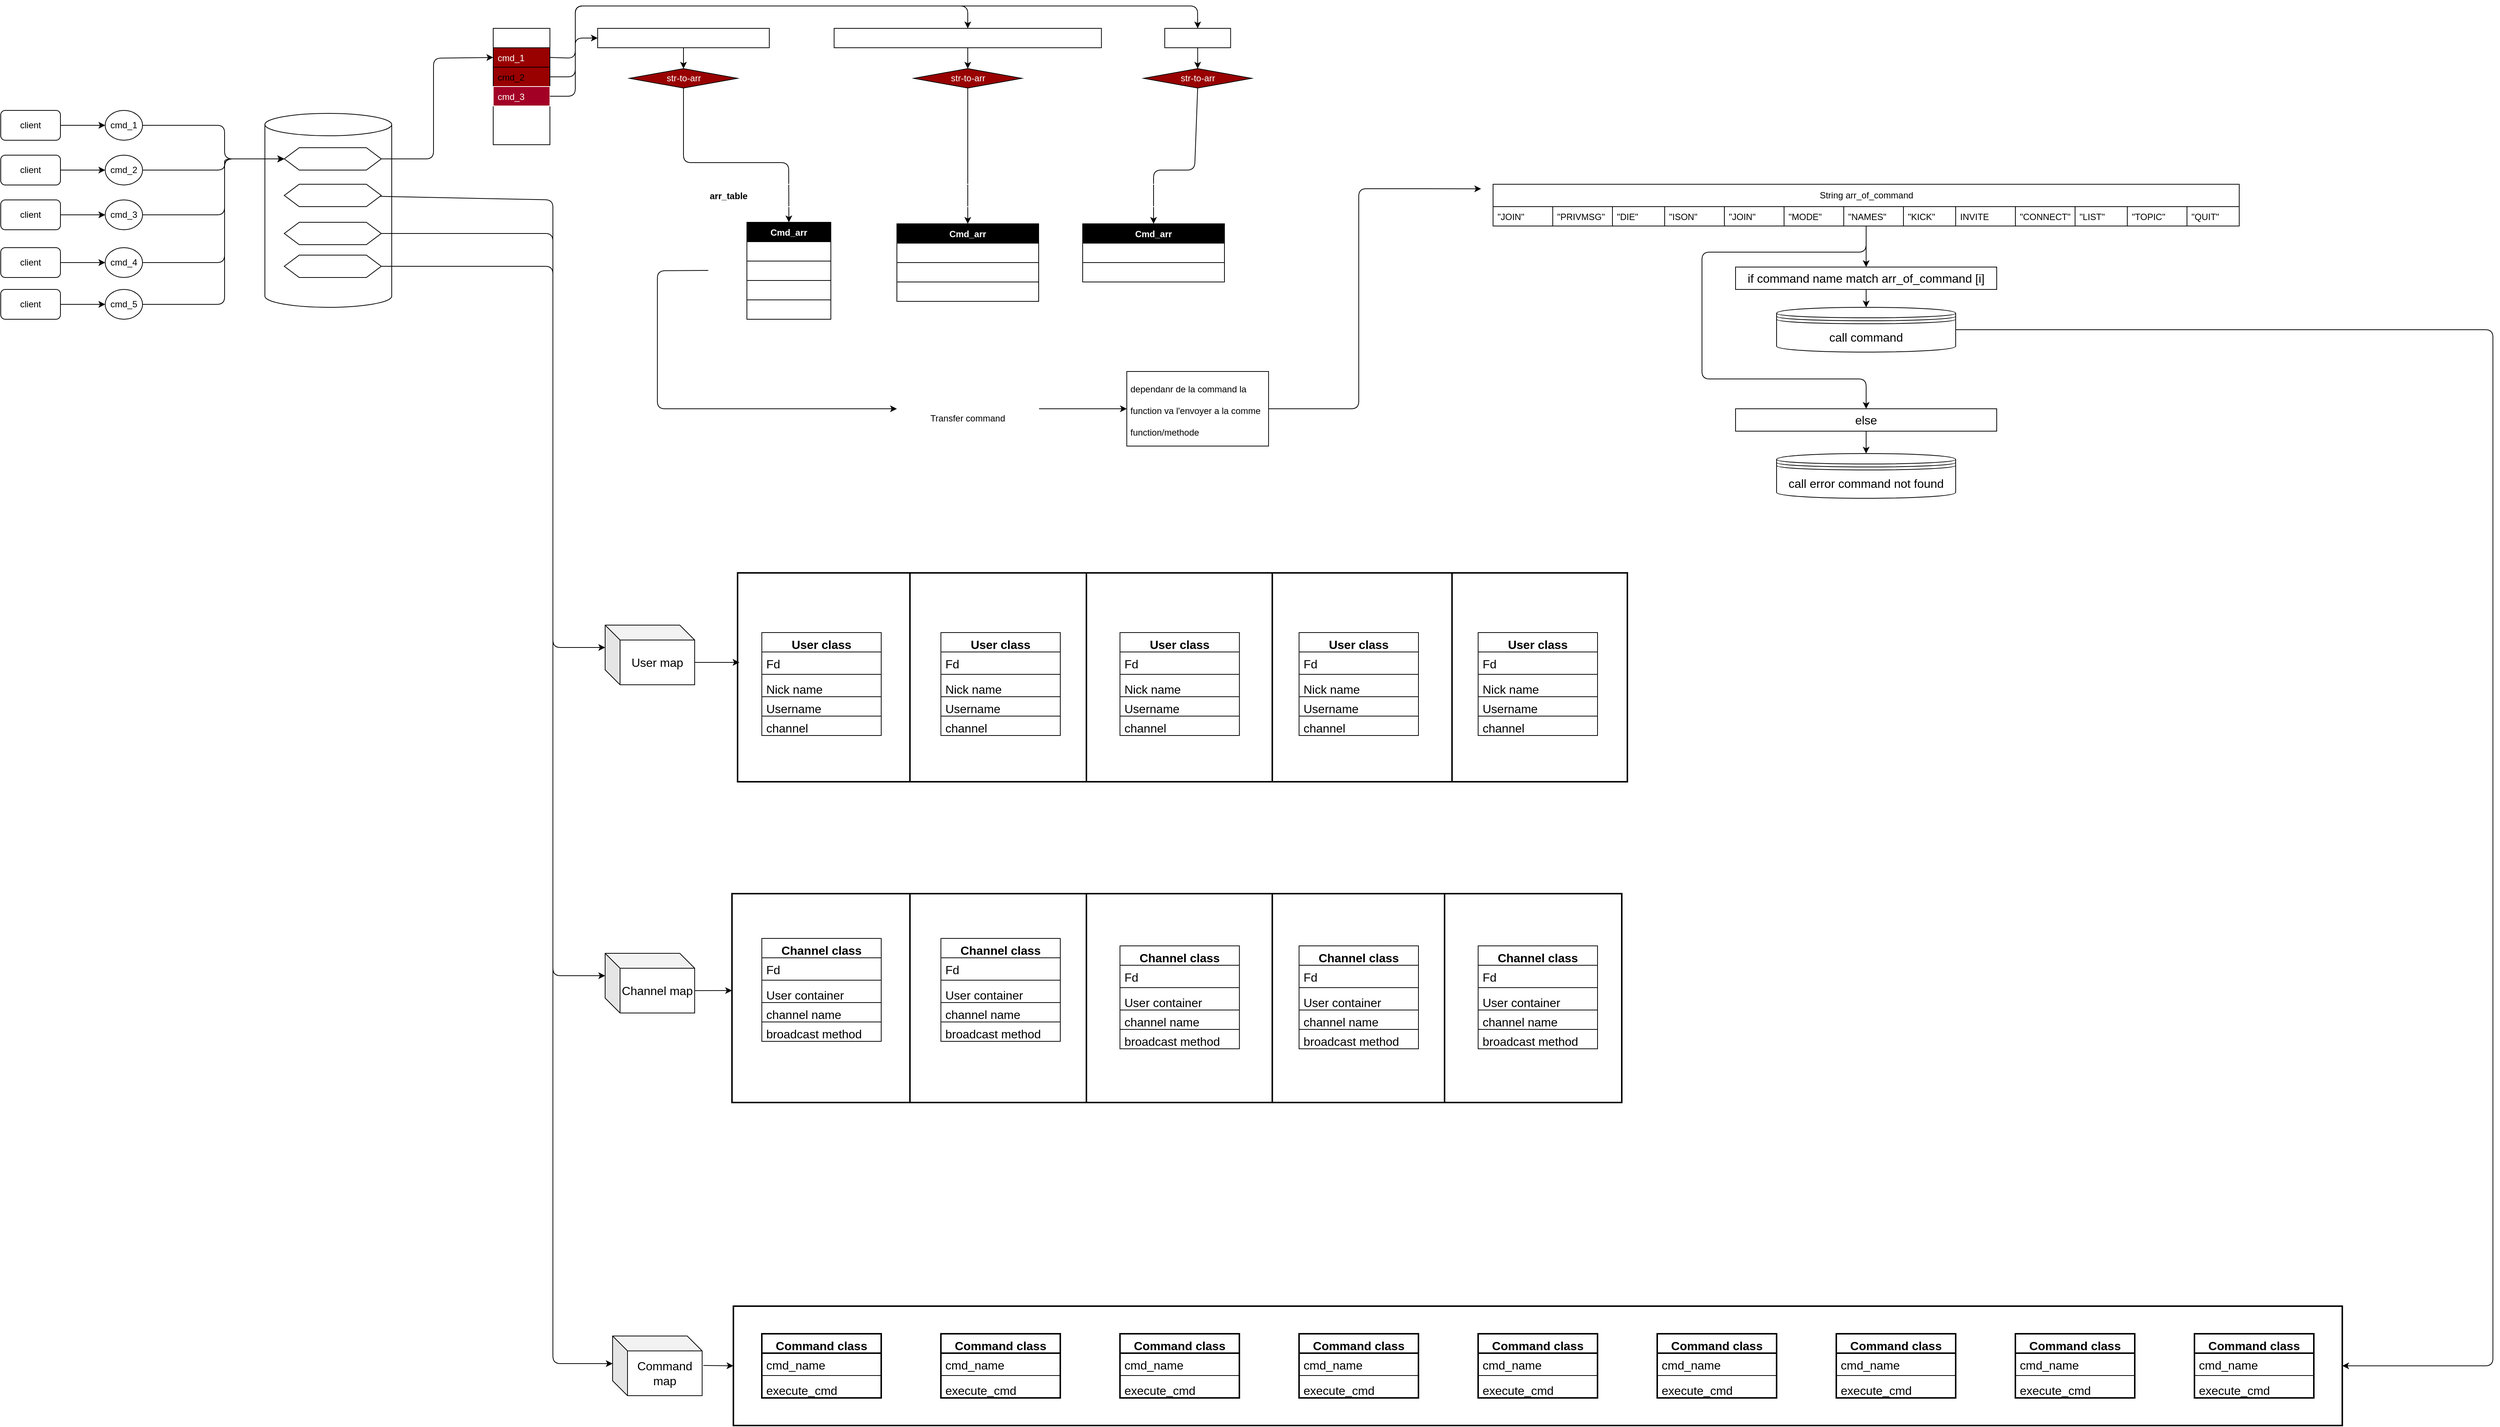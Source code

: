 <mxfile>
    <diagram id="38aptmRS3WO6bUn1OoiQ" name="Page-1">
        <mxGraphModel dx="4628" dy="2220" grid="1" gridSize="10" guides="1" tooltips="1" connect="1" arrows="1" fold="1" page="0" pageScale="1" pageWidth="827" pageHeight="1169" math="0" shadow="0">
            <root>
                <mxCell id="0"/>
                <mxCell id="1" parent="0"/>
                <mxCell id="13" style="edgeStyle=none;html=1;exitX=1;exitY=0.5;exitDx=0;exitDy=0;" parent="1" source="3" target="8" edge="1">
                    <mxGeometry relative="1" as="geometry"/>
                </mxCell>
                <mxCell id="3" value="client" style="rounded=1;whiteSpace=wrap;html=1;align=center;" parent="1" vertex="1">
                    <mxGeometry x="60" y="240" width="80" height="40" as="geometry"/>
                </mxCell>
                <mxCell id="14" style="edgeStyle=none;html=1;exitX=1;exitY=0.5;exitDx=0;exitDy=0;" parent="1" source="4" target="9" edge="1">
                    <mxGeometry relative="1" as="geometry"/>
                </mxCell>
                <mxCell id="4" value="client" style="rounded=1;whiteSpace=wrap;html=1;align=center;" parent="1" vertex="1">
                    <mxGeometry x="60" y="300" width="80" height="40" as="geometry"/>
                </mxCell>
                <mxCell id="15" style="edgeStyle=none;html=1;exitX=1;exitY=0.5;exitDx=0;exitDy=0;" parent="1" source="5" target="10" edge="1">
                    <mxGeometry relative="1" as="geometry"/>
                </mxCell>
                <mxCell id="5" value="client" style="rounded=1;whiteSpace=wrap;html=1;align=center;" parent="1" vertex="1">
                    <mxGeometry x="60" y="360" width="80" height="40" as="geometry"/>
                </mxCell>
                <mxCell id="45" style="edgeStyle=none;html=1;exitX=1;exitY=0.5;exitDx=0;exitDy=0;entryX=0;entryY=0.5;entryDx=0;entryDy=0;fontColor=#FFFFFF;" parent="1" source="8" target="44" edge="1">
                    <mxGeometry relative="1" as="geometry">
                        <Array as="points">
                            <mxPoint x="360" y="260"/>
                            <mxPoint x="360" y="305"/>
                        </Array>
                    </mxGeometry>
                </mxCell>
                <mxCell id="8" value="cmd_1" style="ellipse;whiteSpace=wrap;html=1;" parent="1" vertex="1">
                    <mxGeometry x="200" y="240" width="50" height="40" as="geometry"/>
                </mxCell>
                <mxCell id="46" style="edgeStyle=none;html=1;exitX=1;exitY=0.5;exitDx=0;exitDy=0;fontColor=#FFFFFF;entryX=0;entryY=0.5;entryDx=0;entryDy=0;" parent="1" source="9" target="44" edge="1">
                    <mxGeometry relative="1" as="geometry">
                        <mxPoint x="370" y="320" as="targetPoint"/>
                        <Array as="points">
                            <mxPoint x="360" y="320"/>
                            <mxPoint x="360" y="305"/>
                        </Array>
                    </mxGeometry>
                </mxCell>
                <mxCell id="9" value="cmd_2" style="ellipse;whiteSpace=wrap;html=1;" parent="1" vertex="1">
                    <mxGeometry x="200" y="300" width="50" height="40" as="geometry"/>
                </mxCell>
                <mxCell id="47" style="edgeStyle=none;html=1;exitX=1;exitY=0.5;exitDx=0;exitDy=0;entryX=0;entryY=0.5;entryDx=0;entryDy=0;fontColor=#FFFFFF;" parent="1" source="10" target="44" edge="1">
                    <mxGeometry relative="1" as="geometry">
                        <Array as="points">
                            <mxPoint x="360" y="380"/>
                            <mxPoint x="360" y="305"/>
                        </Array>
                    </mxGeometry>
                </mxCell>
                <mxCell id="10" value="cmd_3" style="ellipse;whiteSpace=wrap;html=1;" parent="1" vertex="1">
                    <mxGeometry x="200" y="360" width="50" height="40" as="geometry"/>
                </mxCell>
                <mxCell id="18" value="" style="shape=cylinder3;whiteSpace=wrap;html=1;boundedLbl=1;backgroundOutline=1;size=15;align=center;fillColor=none;" parent="1" vertex="1">
                    <mxGeometry x="414" y="244" width="170" height="260" as="geometry"/>
                </mxCell>
                <mxCell id="24" value="&lt;font color=&quot;#ffffff&quot;&gt;server&lt;/font&gt;" style="text;html=1;strokeColor=none;fillColor=none;align=center;verticalAlign=middle;whiteSpace=wrap;rounded=0;fontColor=none;" parent="1" vertex="1">
                    <mxGeometry x="469" y="200" width="60" height="30" as="geometry"/>
                </mxCell>
                <mxCell id="25" value="queue" style="swimlane;fontStyle=0;childLayout=stackLayout;horizontal=1;startSize=26;fillColor=none;horizontalStack=0;resizeParent=1;resizeParentMax=0;resizeLast=0;collapsible=1;marginBottom=0;html=1;fontColor=#FFFFFF;" parent="1" vertex="1">
                    <mxGeometry x="720" y="130" width="76" height="156" as="geometry"/>
                </mxCell>
                <mxCell id="26" value="cmd_1" style="text;strokeColor=default;fillColor=#990000;align=left;verticalAlign=top;spacingLeft=4;spacingRight=4;overflow=hidden;rotatable=0;points=[[0,0.5],[1,0.5]];portConstraint=eastwest;whiteSpace=wrap;html=1;fontColor=#FFFFFF;" parent="25" vertex="1">
                    <mxGeometry y="26" width="76" height="26" as="geometry"/>
                </mxCell>
                <mxCell id="27" value="cmd_2" style="text;align=left;verticalAlign=top;spacingLeft=4;spacingRight=4;overflow=hidden;rotatable=0;points=[[0,0.5],[1,0.5]];portConstraint=eastwest;whiteSpace=wrap;html=1;fillColor=#990000;strokeColor=default;" parent="25" vertex="1">
                    <mxGeometry y="52" width="76" height="26" as="geometry"/>
                </mxCell>
                <mxCell id="35" value="cmd_3" style="text;strokeColor=#FFFFFF;fillColor=#a20025;align=left;verticalAlign=top;spacingLeft=4;spacingRight=4;overflow=hidden;rotatable=0;points=[[0,0.5],[1,0.5]];portConstraint=eastwest;whiteSpace=wrap;html=1;fontColor=#ffffff;" parent="25" vertex="1">
                    <mxGeometry y="78" width="76" height="26" as="geometry"/>
                </mxCell>
                <mxCell id="34" value="cmd_4" style="text;strokeColor=none;fillColor=none;align=left;verticalAlign=top;spacingLeft=4;spacingRight=4;overflow=hidden;rotatable=0;points=[[0,0.5],[1,0.5]];portConstraint=eastwest;whiteSpace=wrap;html=1;fontColor=#FFFFFF;" parent="25" vertex="1">
                    <mxGeometry y="104" width="76" height="26" as="geometry"/>
                </mxCell>
                <mxCell id="28" value="cmd_5" style="text;strokeColor=none;fillColor=none;align=left;verticalAlign=top;spacingLeft=4;spacingRight=4;overflow=hidden;rotatable=0;points=[[0,0.5],[1,0.5]];portConstraint=eastwest;whiteSpace=wrap;html=1;fontColor=#FFFFFF;" parent="25" vertex="1">
                    <mxGeometry y="130" width="76" height="26" as="geometry"/>
                </mxCell>
                <mxCell id="36" style="edgeStyle=none;html=1;exitX=1;exitY=0.5;exitDx=0;exitDy=0;" parent="1" source="37" target="38" edge="1">
                    <mxGeometry relative="1" as="geometry"/>
                </mxCell>
                <mxCell id="37" value="client" style="rounded=1;whiteSpace=wrap;html=1;align=center;" parent="1" vertex="1">
                    <mxGeometry x="60" y="424" width="80" height="40" as="geometry"/>
                </mxCell>
                <mxCell id="48" style="edgeStyle=none;html=1;exitX=1;exitY=0.5;exitDx=0;exitDy=0;fontColor=#FFFFFF;entryX=0;entryY=0.5;entryDx=0;entryDy=0;" parent="1" source="38" target="44" edge="1">
                    <mxGeometry relative="1" as="geometry">
                        <mxPoint x="370" y="380" as="targetPoint"/>
                        <Array as="points">
                            <mxPoint x="360" y="444"/>
                            <mxPoint x="360" y="305"/>
                        </Array>
                    </mxGeometry>
                </mxCell>
                <mxCell id="38" value="cmd_4" style="ellipse;whiteSpace=wrap;html=1;" parent="1" vertex="1">
                    <mxGeometry x="200" y="424" width="50" height="40" as="geometry"/>
                </mxCell>
                <mxCell id="40" style="edgeStyle=none;html=1;exitX=1;exitY=0.5;exitDx=0;exitDy=0;" parent="1" source="41" target="42" edge="1">
                    <mxGeometry relative="1" as="geometry"/>
                </mxCell>
                <mxCell id="41" value="client" style="rounded=1;whiteSpace=wrap;html=1;align=center;" parent="1" vertex="1">
                    <mxGeometry x="60" y="480" width="80" height="40" as="geometry"/>
                </mxCell>
                <mxCell id="49" style="edgeStyle=none;html=1;exitX=1;exitY=0.5;exitDx=0;exitDy=0;entryX=0;entryY=0.5;entryDx=0;entryDy=0;fontColor=#FFFFFF;" parent="1" source="42" target="44" edge="1">
                    <mxGeometry relative="1" as="geometry">
                        <Array as="points">
                            <mxPoint x="360" y="500"/>
                            <mxPoint x="360" y="305"/>
                        </Array>
                    </mxGeometry>
                </mxCell>
                <mxCell id="42" value="cmd_5" style="ellipse;whiteSpace=wrap;html=1;" parent="1" vertex="1">
                    <mxGeometry x="200" y="480" width="50" height="40" as="geometry"/>
                </mxCell>
                <mxCell id="57" style="edgeStyle=none;html=1;exitX=1;exitY=0.5;exitDx=0;exitDy=0;entryX=0;entryY=0.5;entryDx=0;entryDy=0;fontColor=#FFFFFF;" parent="1" source="44" target="26" edge="1">
                    <mxGeometry relative="1" as="geometry">
                        <Array as="points">
                            <mxPoint x="640" y="305"/>
                            <mxPoint x="640" y="170"/>
                        </Array>
                    </mxGeometry>
                </mxCell>
                <mxCell id="44" value="Client request queue" style="shape=hexagon;perimeter=hexagonPerimeter2;whiteSpace=wrap;html=1;fixedSize=1;fontColor=#FFFFFF;fillColor=none;" parent="1" vertex="1">
                    <mxGeometry x="440" y="290" width="130" height="30" as="geometry"/>
                </mxCell>
                <mxCell id="58" style="edgeStyle=none;html=1;exitX=0.5;exitY=1;exitDx=0;exitDy=0;fontColor=#FFFFFF;entryX=0.5;entryY=0;entryDx=0;entryDy=0;" parent="1" source="52" target="59" edge="1">
                    <mxGeometry relative="1" as="geometry">
                        <mxPoint x="975" y="180" as="targetPoint"/>
                    </mxGeometry>
                </mxCell>
                <mxCell id="52" value="PRIVMSG #cmsc23300 :Hello everybody" style="rounded=0;whiteSpace=wrap;html=1;fontColor=#FFFFFF;fillColor=none;" parent="1" vertex="1">
                    <mxGeometry x="860" y="130" width="230" height="26" as="geometry"/>
                </mxCell>
                <mxCell id="68" style="edgeStyle=none;html=1;exitX=0.5;exitY=1;exitDx=0;exitDy=0;entryX=0.5;entryY=0;entryDx=0;entryDy=0;fontColor=#FFFFFF;" parent="1" source="59" target="61" edge="1">
                    <mxGeometry relative="1" as="geometry">
                        <Array as="points">
                            <mxPoint x="975" y="310"/>
                            <mxPoint x="1116" y="310"/>
                        </Array>
                    </mxGeometry>
                </mxCell>
                <mxCell id="59" value="str-to-arr" style="rhombus;whiteSpace=wrap;html=1;fontColor=#FFFFFF;fillColor=#990000;" parent="1" vertex="1">
                    <mxGeometry x="902.5" y="184" width="145" height="26" as="geometry"/>
                </mxCell>
                <mxCell id="61" value="Cmd_arr" style="swimlane;fontStyle=1;align=center;verticalAlign=top;childLayout=stackLayout;horizontal=1;startSize=26;horizontalStack=0;resizeParent=1;resizeParentMax=0;resizeLast=0;collapsible=1;marginBottom=0;fontColor=#FFFFFF;fillColor=#000000;" parent="1" vertex="1">
                    <mxGeometry x="1060" y="390" width="112.5" height="130" as="geometry"/>
                </mxCell>
                <mxCell id="65" value="PRIVMSG" style="text;strokeColor=default;fillColor=none;align=left;verticalAlign=top;spacingLeft=4;spacingRight=4;overflow=hidden;rotatable=0;points=[[0,0.5],[1,0.5]];portConstraint=eastwest;fontColor=#FFFFFF;" parent="61" vertex="1">
                    <mxGeometry y="26" width="112.5" height="26" as="geometry"/>
                </mxCell>
                <mxCell id="64" value="#cmsc23300" style="text;strokeColor=default;fillColor=none;align=left;verticalAlign=top;spacingLeft=4;spacingRight=4;overflow=hidden;rotatable=0;points=[[0,0.5],[1,0.5]];portConstraint=eastwest;fontColor=#FFFFFF;" parent="61" vertex="1">
                    <mxGeometry y="52" width="112.5" height="26" as="geometry"/>
                </mxCell>
                <mxCell id="66" value=":Hello" style="text;strokeColor=default;fillColor=none;align=left;verticalAlign=top;spacingLeft=4;spacingRight=4;overflow=hidden;rotatable=0;points=[[0,0.5],[1,0.5]];portConstraint=eastwest;fontColor=#FFFFFF;" parent="61" vertex="1">
                    <mxGeometry y="78" width="112.5" height="26" as="geometry"/>
                </mxCell>
                <mxCell id="67" value="everybody" style="text;strokeColor=none;fillColor=none;align=left;verticalAlign=top;spacingLeft=4;spacingRight=4;overflow=hidden;rotatable=0;points=[[0,0.5],[1,0.5]];portConstraint=eastwest;fontColor=#FFFFFF;" parent="61" vertex="1">
                    <mxGeometry y="104" width="112.5" height="26" as="geometry"/>
                </mxCell>
                <mxCell id="69" style="edgeStyle=none;html=1;exitX=1;exitY=0.5;exitDx=0;exitDy=0;entryX=0;entryY=0.5;entryDx=0;entryDy=0;fontColor=#FFFFFF;" parent="1" source="26" target="52" edge="1">
                    <mxGeometry relative="1" as="geometry">
                        <Array as="points">
                            <mxPoint x="830" y="170"/>
                            <mxPoint x="830" y="143"/>
                        </Array>
                    </mxGeometry>
                </mxCell>
                <mxCell id="70" style="edgeStyle=none;html=1;exitX=1;exitY=0.5;exitDx=0;exitDy=0;fontColor=#FFFFFF;entryX=0.5;entryY=0;entryDx=0;entryDy=0;" parent="1" source="27" target="72" edge="1">
                    <mxGeometry relative="1" as="geometry">
                        <mxPoint x="1390" y="100" as="targetPoint"/>
                        <Array as="points">
                            <mxPoint x="830" y="195"/>
                            <mxPoint x="830" y="100"/>
                            <mxPoint x="1356" y="100"/>
                        </Array>
                    </mxGeometry>
                </mxCell>
                <mxCell id="74" style="edgeStyle=none;html=1;exitX=0.5;exitY=1;exitDx=0;exitDy=0;entryX=0.5;entryY=0;entryDx=0;entryDy=0;fontColor=#FFFFFF;" parent="1" source="72" target="73" edge="1">
                    <mxGeometry relative="1" as="geometry"/>
                </mxCell>
                <mxCell id="72" value=":doctor!doctor@baz.example.org QUIT :Done for the day, leaving" style="rounded=0;whiteSpace=wrap;html=1;fontColor=#FFFFFF;fillColor=none;" parent="1" vertex="1">
                    <mxGeometry x="1176.88" y="130" width="358.25" height="26" as="geometry"/>
                </mxCell>
                <mxCell id="80" style="edgeStyle=none;html=1;exitX=0.5;exitY=1;exitDx=0;exitDy=0;entryX=0.5;entryY=0;entryDx=0;entryDy=0;fontColor=#FFFFFF;" parent="1" source="73" target="75" edge="1">
                    <mxGeometry relative="1" as="geometry"/>
                </mxCell>
                <mxCell id="73" value="str-to-arr" style="rhombus;whiteSpace=wrap;html=1;fontColor=#FFFFFF;fillColor=#990000;" parent="1" vertex="1">
                    <mxGeometry x="1283.5" y="184" width="145" height="26" as="geometry"/>
                </mxCell>
                <mxCell id="75" value="Cmd_arr" style="swimlane;fontStyle=1;align=center;verticalAlign=top;childLayout=stackLayout;horizontal=1;startSize=26;horizontalStack=0;resizeParent=1;resizeParentMax=0;resizeLast=0;collapsible=1;marginBottom=0;fontColor=#FFFFFF;fillColor=#000000;" parent="1" vertex="1">
                    <mxGeometry x="1261.01" y="392" width="190" height="104" as="geometry"/>
                </mxCell>
                <mxCell id="76" value=":doctor!doctor@baz.example.org" style="text;strokeColor=default;fillColor=none;align=left;verticalAlign=top;spacingLeft=4;spacingRight=4;overflow=hidden;rotatable=0;points=[[0,0.5],[1,0.5]];portConstraint=eastwest;fontColor=#FFFFFF;" parent="75" vertex="1">
                    <mxGeometry y="26" width="190" height="26" as="geometry"/>
                </mxCell>
                <mxCell id="77" value="QUIT" style="text;strokeColor=default;fillColor=none;align=left;verticalAlign=top;spacingLeft=4;spacingRight=4;overflow=hidden;rotatable=0;points=[[0,0.5],[1,0.5]];portConstraint=eastwest;fontColor=#FFFFFF;" parent="75" vertex="1">
                    <mxGeometry y="52" width="190" height="26" as="geometry"/>
                </mxCell>
                <mxCell id="78" value=":Done for the day, leaving" style="text;strokeColor=default;fillColor=none;align=left;verticalAlign=top;spacingLeft=4;spacingRight=4;overflow=hidden;rotatable=0;points=[[0,0.5],[1,0.5]];portConstraint=eastwest;fontColor=#FFFFFF;" parent="75" vertex="1">
                    <mxGeometry y="78" width="190" height="26" as="geometry"/>
                </mxCell>
                <mxCell id="100" style="edgeStyle=none;html=1;exitX=0.5;exitY=1;exitDx=0;exitDy=0;entryX=0.5;entryY=0;entryDx=0;entryDy=0;fontColor=none;" parent="1" source="98" target="99" edge="1">
                    <mxGeometry relative="1" as="geometry"/>
                </mxCell>
                <mxCell id="98" value="JOIN #tardis" style="rounded=0;whiteSpace=wrap;html=1;fontColor=#FFFFFF;fillColor=none;" parent="1" vertex="1">
                    <mxGeometry x="1620" y="130" width="88.25" height="26" as="geometry"/>
                </mxCell>
                <mxCell id="106" style="edgeStyle=none;html=1;exitX=0.5;exitY=1;exitDx=0;exitDy=0;fontColor=none;" parent="1" source="99" target="102" edge="1">
                    <mxGeometry relative="1" as="geometry">
                        <Array as="points">
                            <mxPoint x="1660" y="320"/>
                            <mxPoint x="1605" y="320"/>
                        </Array>
                    </mxGeometry>
                </mxCell>
                <mxCell id="99" value="str-to-arr" style="rhombus;whiteSpace=wrap;html=1;fontColor=#FFFFFF;fillColor=#990000;" parent="1" vertex="1">
                    <mxGeometry x="1591.62" y="184" width="145" height="26" as="geometry"/>
                </mxCell>
                <mxCell id="101" style="edgeStyle=none;html=1;exitX=1;exitY=0.5;exitDx=0;exitDy=0;entryX=0.5;entryY=0;entryDx=0;entryDy=0;fontColor=none;" parent="1" source="35" target="98" edge="1">
                    <mxGeometry relative="1" as="geometry">
                        <Array as="points">
                            <mxPoint x="830" y="221"/>
                            <mxPoint x="830" y="100"/>
                            <mxPoint x="1664" y="100"/>
                        </Array>
                    </mxGeometry>
                </mxCell>
                <mxCell id="102" value="Cmd_arr" style="swimlane;fontStyle=1;align=center;verticalAlign=top;childLayout=stackLayout;horizontal=1;startSize=26;horizontalStack=0;resizeParent=1;resizeParentMax=0;resizeLast=0;collapsible=1;marginBottom=0;fontColor=#FFFFFF;fillColor=#000000;" parent="1" vertex="1">
                    <mxGeometry x="1510.0" y="392" width="190" height="78" as="geometry"/>
                </mxCell>
                <mxCell id="103" value="JOIN" style="text;strokeColor=default;fillColor=none;align=left;verticalAlign=top;spacingLeft=4;spacingRight=4;overflow=hidden;rotatable=0;points=[[0,0.5],[1,0.5]];portConstraint=eastwest;fontColor=#FFFFFF;" parent="102" vertex="1">
                    <mxGeometry y="26" width="190" height="26" as="geometry"/>
                </mxCell>
                <mxCell id="104" value="#tardis" style="text;strokeColor=default;fillColor=none;align=left;verticalAlign=top;spacingLeft=4;spacingRight=4;overflow=hidden;rotatable=0;points=[[0,0.5],[1,0.5]];portConstraint=eastwest;fontColor=#FFFFFF;" parent="102" vertex="1">
                    <mxGeometry y="52" width="190" height="26" as="geometry"/>
                </mxCell>
                <mxCell id="108" value="arr_table" style="shape=table;startSize=30;container=1;collapsible=0;childLayout=tableLayout;fontStyle=1;align=left;labelBackgroundColor=none;strokeColor=#FFFFFF;fontColor=default;fillColor=none;" parent="1" vertex="1">
                    <mxGeometry x="1008.25" y="339" width="721.75" height="201" as="geometry"/>
                </mxCell>
                <mxCell id="109" value="" style="shape=tableRow;horizontal=0;startSize=0;swimlaneHead=0;swimlaneBody=0;top=0;left=0;bottom=0;right=0;collapsible=0;dropTarget=0;fillColor=none;points=[[0,0.5],[1,0.5]];portConstraint=eastwest;labelBackgroundColor=#18141D;strokeColor=#FFFFFF;fontColor=none;" parent="108" vertex="1">
                    <mxGeometry y="30" width="721.75" height="171" as="geometry"/>
                </mxCell>
                <mxCell id="110" value="" style="shape=partialRectangle;html=1;whiteSpace=wrap;connectable=0;fillColor=none;top=0;left=0;bottom=0;right=0;overflow=hidden;labelBackgroundColor=#18141D;strokeColor=#FFFFFF;fontColor=none;" parent="109" vertex="1">
                    <mxGeometry width="242" height="171" as="geometry">
                        <mxRectangle width="242" height="171" as="alternateBounds"/>
                    </mxGeometry>
                </mxCell>
                <mxCell id="111" value="" style="shape=partialRectangle;html=1;whiteSpace=wrap;connectable=0;fillColor=none;top=0;left=0;bottom=0;right=0;overflow=hidden;labelBackgroundColor=#18141D;strokeColor=#FFFFFF;fontColor=none;" parent="109" vertex="1">
                    <mxGeometry x="242" width="238" height="171" as="geometry">
                        <mxRectangle width="238" height="171" as="alternateBounds"/>
                    </mxGeometry>
                </mxCell>
                <mxCell id="112" value="" style="shape=partialRectangle;html=1;whiteSpace=wrap;connectable=0;fillColor=none;top=0;left=0;bottom=0;right=0;overflow=hidden;labelBackgroundColor=#18141D;strokeColor=#FFFFFF;fontColor=none;" parent="109" vertex="1">
                    <mxGeometry x="480" width="242" height="171" as="geometry">
                        <mxRectangle width="242" height="171" as="alternateBounds"/>
                    </mxGeometry>
                </mxCell>
                <mxCell id="123" style="edgeStyle=none;html=1;exitX=1;exitY=0.5;exitDx=0;exitDy=0;fontColor=default;entryX=0;entryY=0.5;entryDx=0;entryDy=0;" parent="1" source="121" target="124" edge="1">
                    <mxGeometry relative="1" as="geometry">
                        <mxPoint x="1550" y="640" as="targetPoint"/>
                    </mxGeometry>
                </mxCell>
                <mxCell id="121" value="Transfer command" style="shape=datastore;whiteSpace=wrap;html=1;labelBackgroundColor=none;strokeColor=#FFFFFF;fontColor=default;fillColor=none;" parent="1" vertex="1">
                    <mxGeometry x="1261.01" y="600" width="190" height="80" as="geometry"/>
                </mxCell>
                <mxCell id="122" style="edgeStyle=none;html=1;exitX=0;exitY=0.5;exitDx=0;exitDy=0;entryX=0;entryY=0.5;entryDx=0;entryDy=0;fontColor=default;" parent="1" source="109" target="121" edge="1">
                    <mxGeometry relative="1" as="geometry">
                        <Array as="points">
                            <mxPoint x="940" y="455"/>
                            <mxPoint x="940" y="640"/>
                        </Array>
                    </mxGeometry>
                </mxCell>
                <mxCell id="219" style="edgeStyle=none;html=1;exitX=1;exitY=0.5;exitDx=0;exitDy=0;entryX=-0.016;entryY=0.109;entryDx=0;entryDy=0;fontColor=default;entryPerimeter=0;" parent="1" source="124" target="202" edge="1">
                    <mxGeometry relative="1" as="geometry">
                        <Array as="points">
                            <mxPoint x="1880" y="640"/>
                            <mxPoint x="1880" y="345"/>
                        </Array>
                    </mxGeometry>
                </mxCell>
                <mxCell id="124" value="&lt;h1&gt;&lt;span style=&quot;font-size: 12px; font-weight: 400;&quot;&gt;dependanr de la command la function va l'envoyer a la comme function/methode&lt;/span&gt;&lt;/h1&gt;" style="text;html=1;strokeColor=default;fillColor=none;spacing=5;spacingTop=-20;whiteSpace=wrap;overflow=hidden;rounded=0;labelBackgroundColor=none;fontColor=default;" parent="1" vertex="1">
                    <mxGeometry x="1569.12" y="590" width="190" height="100" as="geometry"/>
                </mxCell>
                <mxCell id="226" style="edgeStyle=none;html=1;" edge="1" parent="1" source="202">
                    <mxGeometry relative="1" as="geometry">
                        <mxPoint x="2560" y="450" as="targetPoint"/>
                    </mxGeometry>
                </mxCell>
                <mxCell id="230" style="edgeStyle=none;html=1;fontSize=16;entryX=0.5;entryY=0;entryDx=0;entryDy=0;" edge="1" parent="1" source="202" target="231">
                    <mxGeometry relative="1" as="geometry">
                        <mxPoint x="2560" y="660" as="targetPoint"/>
                        <Array as="points">
                            <mxPoint x="2560" y="430"/>
                            <mxPoint x="2340" y="430"/>
                            <mxPoint x="2340" y="600"/>
                            <mxPoint x="2560" y="600"/>
                        </Array>
                    </mxGeometry>
                </mxCell>
                <mxCell id="202" value="String arr_of_command" style="swimlane;fontStyle=0;childLayout=stackLayout;horizontal=1;startSize=30;fillColor=none;horizontalStack=0;resizeParent=1;resizeParentMax=0;resizeLast=0;collapsible=1;marginBottom=0;html=1;labelBackgroundColor=none;strokeColor=default;fontColor=default;" parent="1" vertex="1">
                    <mxGeometry x="2060" y="339" width="1000" height="56" as="geometry"/>
                </mxCell>
                <mxCell id="204" value="&quot;PRIVMSG&quot;" style="text;strokeColor=default;fillColor=none;align=left;verticalAlign=top;spacingLeft=4;spacingRight=4;overflow=hidden;rotatable=0;points=[[0,0.5],[1,0.5]];portConstraint=eastwest;whiteSpace=wrap;html=1;labelBackgroundColor=none;fontColor=default;" parent="1" vertex="1">
                    <mxGeometry x="2140" y="369" width="80" height="26" as="geometry"/>
                </mxCell>
                <mxCell id="206" value="&quot;DIE&quot;" style="text;strokeColor=default;fillColor=none;align=left;verticalAlign=top;spacingLeft=4;spacingRight=4;overflow=hidden;rotatable=0;points=[[0,0.5],[1,0.5]];portConstraint=eastwest;whiteSpace=wrap;html=1;labelBackgroundColor=none;fontColor=default;" parent="1" vertex="1">
                    <mxGeometry x="2220" y="369" width="70" height="26" as="geometry"/>
                </mxCell>
                <mxCell id="207" value="&quot;ISON&quot;" style="text;strokeColor=default;fillColor=none;align=left;verticalAlign=top;spacingLeft=4;spacingRight=4;overflow=hidden;rotatable=0;points=[[0,0.5],[1,0.5]];portConstraint=eastwest;whiteSpace=wrap;html=1;labelBackgroundColor=none;fontColor=default;" parent="1" vertex="1">
                    <mxGeometry x="2290" y="369" width="80" height="26" as="geometry"/>
                </mxCell>
                <mxCell id="209" value="&quot;JOIN&quot;" style="text;strokeColor=default;fillColor=none;align=left;verticalAlign=top;spacingLeft=4;spacingRight=4;overflow=hidden;rotatable=0;points=[[0,0.5],[1,0.5]];portConstraint=eastwest;whiteSpace=wrap;html=1;labelBackgroundColor=none;fontColor=default;" parent="1" vertex="1">
                    <mxGeometry x="2370" y="369" width="80" height="26" as="geometry"/>
                </mxCell>
                <mxCell id="211" value="&quot;MODE&quot;" style="text;strokeColor=default;fillColor=none;align=left;verticalAlign=top;spacingLeft=4;spacingRight=4;overflow=hidden;rotatable=0;points=[[0,0.5],[1,0.5]];portConstraint=eastwest;whiteSpace=wrap;html=1;labelBackgroundColor=none;fontColor=default;" parent="1" vertex="1">
                    <mxGeometry x="2450" y="369" width="80" height="26" as="geometry"/>
                </mxCell>
                <mxCell id="214" value="&quot;NAMES&quot;" style="text;strokeColor=default;fillColor=none;align=left;verticalAlign=top;spacingLeft=4;spacingRight=4;overflow=hidden;rotatable=0;points=[[0,0.5],[1,0.5]];portConstraint=eastwest;whiteSpace=wrap;html=1;labelBackgroundColor=none;fontColor=default;" parent="1" vertex="1">
                    <mxGeometry x="2530" y="369" width="80" height="26" as="geometry"/>
                </mxCell>
                <mxCell id="213" value="&quot;KICK&quot;" style="text;strokeColor=default;fillColor=none;align=left;verticalAlign=top;spacingLeft=4;spacingRight=4;overflow=hidden;rotatable=0;points=[[0,0.5],[1,0.5]];portConstraint=eastwest;whiteSpace=wrap;html=1;labelBackgroundColor=none;fontColor=default;" parent="1" vertex="1">
                    <mxGeometry x="2610" y="369" width="70" height="26" as="geometry"/>
                </mxCell>
                <mxCell id="208" value="INVITE" style="text;strokeColor=default;fillColor=none;align=left;verticalAlign=top;spacingLeft=4;spacingRight=4;overflow=hidden;rotatable=0;points=[[0,0.5],[1,0.5]];portConstraint=eastwest;whiteSpace=wrap;html=1;labelBackgroundColor=none;fontColor=default;" parent="1" vertex="1">
                    <mxGeometry x="2680" y="369" width="80" height="26" as="geometry"/>
                </mxCell>
                <mxCell id="205" value="&quot;CONNECT&quot;" style="text;strokeColor=default;fillColor=none;align=left;verticalAlign=top;spacingLeft=4;spacingRight=4;overflow=hidden;rotatable=0;points=[[0,0.5],[1,0.5]];portConstraint=eastwest;whiteSpace=wrap;html=1;labelBackgroundColor=none;fontColor=default;" parent="1" vertex="1">
                    <mxGeometry x="2760" y="369" width="80" height="26" as="geometry"/>
                </mxCell>
                <mxCell id="210" value="&quot;LIST&quot;" style="text;strokeColor=default;fillColor=none;align=left;verticalAlign=top;spacingLeft=4;spacingRight=4;overflow=hidden;rotatable=0;points=[[0,0.5],[1,0.5]];portConstraint=eastwest;whiteSpace=wrap;html=1;labelBackgroundColor=none;fontColor=default;" parent="1" vertex="1">
                    <mxGeometry x="2840" y="369" width="70" height="26" as="geometry"/>
                </mxCell>
                <mxCell id="212" value="&quot;TOPIC&quot;" style="text;strokeColor=default;fillColor=none;align=left;verticalAlign=top;spacingLeft=4;spacingRight=4;overflow=hidden;rotatable=0;points=[[0,0.5],[1,0.5]];portConstraint=eastwest;whiteSpace=wrap;html=1;labelBackgroundColor=none;fontColor=default;" parent="1" vertex="1">
                    <mxGeometry x="2910" y="369" width="80" height="26" as="geometry"/>
                </mxCell>
                <mxCell id="215" value="&quot;QUIT&quot;" style="text;strokeColor=default;fillColor=none;align=left;verticalAlign=top;spacingLeft=4;spacingRight=4;overflow=hidden;rotatable=0;points=[[0,0.5],[1,0.5]];portConstraint=eastwest;whiteSpace=wrap;html=1;labelBackgroundColor=none;fontColor=default;" parent="1" vertex="1">
                    <mxGeometry x="2990" y="369" width="70" height="26" as="geometry"/>
                </mxCell>
                <mxCell id="203" value="&quot;JOIN&quot;" style="text;strokeColor=default;fillColor=none;align=left;verticalAlign=top;spacingLeft=4;spacingRight=4;overflow=hidden;rotatable=0;points=[[0,0.5],[1,0.5]];portConstraint=eastwest;whiteSpace=wrap;html=1;labelBackgroundColor=none;fontColor=default;" parent="1" vertex="1">
                    <mxGeometry x="2060" y="369" width="80" height="26" as="geometry"/>
                </mxCell>
                <mxCell id="229" style="edgeStyle=none;html=1;exitX=0.5;exitY=1;exitDx=0;exitDy=0;entryX=0.5;entryY=0;entryDx=0;entryDy=0;fontSize=16;" edge="1" parent="1" source="227" target="228">
                    <mxGeometry relative="1" as="geometry"/>
                </mxCell>
                <mxCell id="227" value="&lt;font style=&quot;font-size: 16px;&quot;&gt;if command name match arr_of_command [i]&lt;/font&gt;" style="text;html=1;strokeColor=default;fillColor=none;align=center;verticalAlign=middle;whiteSpace=wrap;rounded=0;" vertex="1" parent="1">
                    <mxGeometry x="2385" y="450" width="350" height="30" as="geometry"/>
                </mxCell>
                <mxCell id="391" style="edgeStyle=none;html=1;exitX=1;exitY=0.5;exitDx=0;exitDy=0;entryX=1;entryY=0.5;entryDx=0;entryDy=0;fontSize=16;" edge="1" parent="1" source="228" target="389">
                    <mxGeometry relative="1" as="geometry">
                        <Array as="points">
                            <mxPoint x="3400" y="534"/>
                            <mxPoint x="3400" y="1923"/>
                        </Array>
                    </mxGeometry>
                </mxCell>
                <mxCell id="228" value="call command" style="shape=datastore;whiteSpace=wrap;html=1;strokeColor=default;fontSize=16;" vertex="1" parent="1">
                    <mxGeometry x="2440" y="504" width="240" height="60" as="geometry"/>
                </mxCell>
                <mxCell id="233" style="edgeStyle=none;html=1;exitX=0.5;exitY=1;exitDx=0;exitDy=0;entryX=0.5;entryY=0;entryDx=0;entryDy=0;fontSize=16;" edge="1" parent="1" source="231" target="232">
                    <mxGeometry relative="1" as="geometry"/>
                </mxCell>
                <mxCell id="231" value="&lt;font style=&quot;font-size: 16px;&quot;&gt;else&lt;/font&gt;" style="text;html=1;strokeColor=default;fillColor=none;align=center;verticalAlign=middle;whiteSpace=wrap;rounded=0;" vertex="1" parent="1">
                    <mxGeometry x="2385" y="640" width="350" height="30" as="geometry"/>
                </mxCell>
                <mxCell id="232" value="call error command not found" style="shape=datastore;whiteSpace=wrap;html=1;strokeColor=default;fontSize=16;" vertex="1" parent="1">
                    <mxGeometry x="2440" y="700" width="240" height="60" as="geometry"/>
                </mxCell>
                <mxCell id="235" style="edgeStyle=none;html=1;fontSize=16;entryX=0;entryY=0;entryDx=0;entryDy=30;entryPerimeter=0;" edge="1" parent="1" source="234" target="236">
                    <mxGeometry relative="1" as="geometry">
                        <mxPoint x="910" y="960" as="targetPoint"/>
                        <Array as="points">
                            <mxPoint x="800" y="360"/>
                            <mxPoint x="800" y="960"/>
                        </Array>
                    </mxGeometry>
                </mxCell>
                <mxCell id="234" value="User container" style="shape=hexagon;perimeter=hexagonPerimeter2;whiteSpace=wrap;html=1;fixedSize=1;fontColor=#FFFFFF;fillColor=none;" vertex="1" parent="1">
                    <mxGeometry x="440" y="339" width="130" height="30" as="geometry"/>
                </mxCell>
                <mxCell id="241" style="edgeStyle=none;html=1;exitX=0;exitY=0;exitDx=120;exitDy=50;exitPerimeter=0;fontSize=16;" edge="1" parent="1" source="236">
                    <mxGeometry relative="1" as="geometry">
                        <mxPoint x="1050" y="980" as="targetPoint"/>
                    </mxGeometry>
                </mxCell>
                <mxCell id="236" value="User map" style="shape=cube;whiteSpace=wrap;html=1;boundedLbl=1;backgroundOutline=1;darkOpacity=0.05;darkOpacity2=0.1;strokeColor=default;fontSize=16;" vertex="1" parent="1">
                    <mxGeometry x="870" y="930" width="120" height="80" as="geometry"/>
                </mxCell>
                <mxCell id="237" value="User class" style="swimlane;fontStyle=1;align=center;verticalAlign=top;childLayout=stackLayout;horizontal=1;startSize=26;horizontalStack=0;resizeParent=1;resizeParentMax=0;resizeLast=0;collapsible=1;marginBottom=0;strokeColor=default;fontSize=16;" vertex="1" parent="1">
                    <mxGeometry x="1080" y="940" width="160" height="86" as="geometry"/>
                </mxCell>
                <mxCell id="238" value="Fd" style="text;strokeColor=none;fillColor=none;align=left;verticalAlign=top;spacingLeft=4;spacingRight=4;overflow=hidden;rotatable=0;points=[[0,0.5],[1,0.5]];portConstraint=eastwest;fontSize=16;" vertex="1" parent="237">
                    <mxGeometry y="26" width="160" height="26" as="geometry"/>
                </mxCell>
                <mxCell id="239" value="" style="line;strokeWidth=1;fillColor=none;align=left;verticalAlign=middle;spacingTop=-1;spacingLeft=3;spacingRight=3;rotatable=0;labelPosition=right;points=[];portConstraint=eastwest;strokeColor=inherit;fontSize=16;" vertex="1" parent="237">
                    <mxGeometry y="52" width="160" height="8" as="geometry"/>
                </mxCell>
                <mxCell id="240" value="Nick name" style="text;strokeColor=none;fillColor=none;align=left;verticalAlign=top;spacingLeft=4;spacingRight=4;overflow=hidden;rotatable=0;points=[[0,0.5],[1,0.5]];portConstraint=eastwest;fontSize=16;" vertex="1" parent="237">
                    <mxGeometry y="60" width="160" height="26" as="geometry"/>
                </mxCell>
                <mxCell id="243" value="Username" style="text;strokeColor=default;fillColor=none;align=left;verticalAlign=top;spacingLeft=4;spacingRight=4;overflow=hidden;rotatable=0;points=[[0,0.5],[1,0.5]];portConstraint=eastwest;fontSize=16;" vertex="1" parent="1">
                    <mxGeometry x="1080" y="1026" width="160" height="26" as="geometry"/>
                </mxCell>
                <mxCell id="244" value="channel" style="text;strokeColor=default;fillColor=none;align=left;verticalAlign=top;spacingLeft=4;spacingRight=4;overflow=hidden;rotatable=0;points=[[0,0.5],[1,0.5]];portConstraint=eastwest;fontSize=16;" vertex="1" parent="1">
                    <mxGeometry x="1080" y="1052" width="160" height="26" as="geometry"/>
                </mxCell>
                <mxCell id="246" value="User class" style="swimlane;fontStyle=1;align=center;verticalAlign=top;childLayout=stackLayout;horizontal=1;startSize=26;horizontalStack=0;resizeParent=1;resizeParentMax=0;resizeLast=0;collapsible=1;marginBottom=0;strokeColor=default;fontSize=16;" vertex="1" parent="1">
                    <mxGeometry x="1320" y="940" width="160" height="86" as="geometry"/>
                </mxCell>
                <mxCell id="247" value="Fd" style="text;strokeColor=none;fillColor=none;align=left;verticalAlign=top;spacingLeft=4;spacingRight=4;overflow=hidden;rotatable=0;points=[[0,0.5],[1,0.5]];portConstraint=eastwest;fontSize=16;" vertex="1" parent="246">
                    <mxGeometry y="26" width="160" height="26" as="geometry"/>
                </mxCell>
                <mxCell id="248" value="" style="line;strokeWidth=1;fillColor=none;align=left;verticalAlign=middle;spacingTop=-1;spacingLeft=3;spacingRight=3;rotatable=0;labelPosition=right;points=[];portConstraint=eastwest;strokeColor=inherit;fontSize=16;" vertex="1" parent="246">
                    <mxGeometry y="52" width="160" height="8" as="geometry"/>
                </mxCell>
                <mxCell id="249" value="Nick name" style="text;strokeColor=none;fillColor=none;align=left;verticalAlign=top;spacingLeft=4;spacingRight=4;overflow=hidden;rotatable=0;points=[[0,0.5],[1,0.5]];portConstraint=eastwest;fontSize=16;" vertex="1" parent="246">
                    <mxGeometry y="60" width="160" height="26" as="geometry"/>
                </mxCell>
                <mxCell id="250" value="Username" style="text;strokeColor=default;fillColor=none;align=left;verticalAlign=top;spacingLeft=4;spacingRight=4;overflow=hidden;rotatable=0;points=[[0,0.5],[1,0.5]];portConstraint=eastwest;fontSize=16;" vertex="1" parent="1">
                    <mxGeometry x="1320" y="1026" width="160" height="26" as="geometry"/>
                </mxCell>
                <mxCell id="251" value="channel" style="text;strokeColor=default;fillColor=none;align=left;verticalAlign=top;spacingLeft=4;spacingRight=4;overflow=hidden;rotatable=0;points=[[0,0.5],[1,0.5]];portConstraint=eastwest;fontSize=16;" vertex="1" parent="1">
                    <mxGeometry x="1320" y="1052" width="160" height="26" as="geometry"/>
                </mxCell>
                <mxCell id="252" value="User class" style="swimlane;fontStyle=1;align=center;verticalAlign=top;childLayout=stackLayout;horizontal=1;startSize=26;horizontalStack=0;resizeParent=1;resizeParentMax=0;resizeLast=0;collapsible=1;marginBottom=0;strokeColor=default;fontSize=16;" vertex="1" parent="1">
                    <mxGeometry x="1560" y="940" width="160" height="86" as="geometry"/>
                </mxCell>
                <mxCell id="253" value="Fd" style="text;strokeColor=none;fillColor=none;align=left;verticalAlign=top;spacingLeft=4;spacingRight=4;overflow=hidden;rotatable=0;points=[[0,0.5],[1,0.5]];portConstraint=eastwest;fontSize=16;" vertex="1" parent="252">
                    <mxGeometry y="26" width="160" height="26" as="geometry"/>
                </mxCell>
                <mxCell id="254" value="" style="line;strokeWidth=1;fillColor=none;align=left;verticalAlign=middle;spacingTop=-1;spacingLeft=3;spacingRight=3;rotatable=0;labelPosition=right;points=[];portConstraint=eastwest;strokeColor=inherit;fontSize=16;" vertex="1" parent="252">
                    <mxGeometry y="52" width="160" height="8" as="geometry"/>
                </mxCell>
                <mxCell id="255" value="Nick name" style="text;strokeColor=none;fillColor=none;align=left;verticalAlign=top;spacingLeft=4;spacingRight=4;overflow=hidden;rotatable=0;points=[[0,0.5],[1,0.5]];portConstraint=eastwest;fontSize=16;" vertex="1" parent="252">
                    <mxGeometry y="60" width="160" height="26" as="geometry"/>
                </mxCell>
                <mxCell id="256" value="Username" style="text;strokeColor=default;fillColor=none;align=left;verticalAlign=top;spacingLeft=4;spacingRight=4;overflow=hidden;rotatable=0;points=[[0,0.5],[1,0.5]];portConstraint=eastwest;fontSize=16;" vertex="1" parent="1">
                    <mxGeometry x="1560" y="1026" width="160" height="26" as="geometry"/>
                </mxCell>
                <mxCell id="257" value="channel" style="text;strokeColor=default;fillColor=none;align=left;verticalAlign=top;spacingLeft=4;spacingRight=4;overflow=hidden;rotatable=0;points=[[0,0.5],[1,0.5]];portConstraint=eastwest;fontSize=16;" vertex="1" parent="1">
                    <mxGeometry x="1560" y="1052" width="160" height="26" as="geometry"/>
                </mxCell>
                <mxCell id="258" value="User class" style="swimlane;fontStyle=1;align=center;verticalAlign=top;childLayout=stackLayout;horizontal=1;startSize=26;horizontalStack=0;resizeParent=1;resizeParentMax=0;resizeLast=0;collapsible=1;marginBottom=0;strokeColor=default;fontSize=16;" vertex="1" parent="1">
                    <mxGeometry x="1800" y="940" width="160" height="86" as="geometry"/>
                </mxCell>
                <mxCell id="259" value="Fd" style="text;strokeColor=none;fillColor=none;align=left;verticalAlign=top;spacingLeft=4;spacingRight=4;overflow=hidden;rotatable=0;points=[[0,0.5],[1,0.5]];portConstraint=eastwest;fontSize=16;" vertex="1" parent="258">
                    <mxGeometry y="26" width="160" height="26" as="geometry"/>
                </mxCell>
                <mxCell id="260" value="" style="line;strokeWidth=1;fillColor=none;align=left;verticalAlign=middle;spacingTop=-1;spacingLeft=3;spacingRight=3;rotatable=0;labelPosition=right;points=[];portConstraint=eastwest;strokeColor=inherit;fontSize=16;" vertex="1" parent="258">
                    <mxGeometry y="52" width="160" height="8" as="geometry"/>
                </mxCell>
                <mxCell id="261" value="Nick name" style="text;strokeColor=none;fillColor=none;align=left;verticalAlign=top;spacingLeft=4;spacingRight=4;overflow=hidden;rotatable=0;points=[[0,0.5],[1,0.5]];portConstraint=eastwest;fontSize=16;" vertex="1" parent="258">
                    <mxGeometry y="60" width="160" height="26" as="geometry"/>
                </mxCell>
                <mxCell id="262" value="Username" style="text;strokeColor=default;fillColor=none;align=left;verticalAlign=top;spacingLeft=4;spacingRight=4;overflow=hidden;rotatable=0;points=[[0,0.5],[1,0.5]];portConstraint=eastwest;fontSize=16;" vertex="1" parent="1">
                    <mxGeometry x="1800" y="1026" width="160" height="26" as="geometry"/>
                </mxCell>
                <mxCell id="263" value="channel" style="text;strokeColor=default;fillColor=none;align=left;verticalAlign=top;spacingLeft=4;spacingRight=4;overflow=hidden;rotatable=0;points=[[0,0.5],[1,0.5]];portConstraint=eastwest;fontSize=16;" vertex="1" parent="1">
                    <mxGeometry x="1800" y="1052" width="160" height="26" as="geometry"/>
                </mxCell>
                <mxCell id="264" value="User class" style="swimlane;fontStyle=1;align=center;verticalAlign=top;childLayout=stackLayout;horizontal=1;startSize=26;horizontalStack=0;resizeParent=1;resizeParentMax=0;resizeLast=0;collapsible=1;marginBottom=0;strokeColor=default;fontSize=16;" vertex="1" parent="1">
                    <mxGeometry x="2040" y="940" width="160" height="86" as="geometry"/>
                </mxCell>
                <mxCell id="265" value="Fd" style="text;strokeColor=none;fillColor=none;align=left;verticalAlign=top;spacingLeft=4;spacingRight=4;overflow=hidden;rotatable=0;points=[[0,0.5],[1,0.5]];portConstraint=eastwest;fontSize=16;" vertex="1" parent="264">
                    <mxGeometry y="26" width="160" height="26" as="geometry"/>
                </mxCell>
                <mxCell id="266" value="" style="line;strokeWidth=1;fillColor=none;align=left;verticalAlign=middle;spacingTop=-1;spacingLeft=3;spacingRight=3;rotatable=0;labelPosition=right;points=[];portConstraint=eastwest;strokeColor=inherit;fontSize=16;" vertex="1" parent="264">
                    <mxGeometry y="52" width="160" height="8" as="geometry"/>
                </mxCell>
                <mxCell id="267" value="Nick name" style="text;strokeColor=none;fillColor=none;align=left;verticalAlign=top;spacingLeft=4;spacingRight=4;overflow=hidden;rotatable=0;points=[[0,0.5],[1,0.5]];portConstraint=eastwest;fontSize=16;" vertex="1" parent="264">
                    <mxGeometry y="60" width="160" height="26" as="geometry"/>
                </mxCell>
                <mxCell id="268" value="Username" style="text;strokeColor=default;fillColor=none;align=left;verticalAlign=top;spacingLeft=4;spacingRight=4;overflow=hidden;rotatable=0;points=[[0,0.5],[1,0.5]];portConstraint=eastwest;fontSize=16;" vertex="1" parent="1">
                    <mxGeometry x="2040" y="1026" width="160" height="26" as="geometry"/>
                </mxCell>
                <mxCell id="269" value="channel" style="text;strokeColor=default;fillColor=none;align=left;verticalAlign=top;spacingLeft=4;spacingRight=4;overflow=hidden;rotatable=0;points=[[0,0.5],[1,0.5]];portConstraint=eastwest;fontSize=16;" vertex="1" parent="1">
                    <mxGeometry x="2040" y="1052" width="160" height="26" as="geometry"/>
                </mxCell>
                <mxCell id="270" value="" style="rounded=0;whiteSpace=wrap;html=1;strokeColor=default;fontSize=16;fillColor=none;strokeWidth=2;" vertex="1" parent="1">
                    <mxGeometry x="1047.5" y="860" width="1192.5" height="280" as="geometry"/>
                </mxCell>
                <mxCell id="271" value="" style="line;strokeWidth=2;direction=south;html=1;perimeter=backbonePerimeter;points=[];outlineConnect=0;strokeColor=default;fontSize=16;fillColor=none;" vertex="1" parent="1">
                    <mxGeometry x="1273.5" y="860" width="10" height="280" as="geometry"/>
                </mxCell>
                <mxCell id="272" value="" style="line;strokeWidth=2;direction=south;html=1;perimeter=backbonePerimeter;points=[];outlineConnect=0;strokeColor=default;fontSize=16;fillColor=none;" vertex="1" parent="1">
                    <mxGeometry x="1510" y="860" width="10" height="280" as="geometry"/>
                </mxCell>
                <mxCell id="273" value="" style="line;strokeWidth=2;direction=south;html=1;perimeter=backbonePerimeter;points=[];outlineConnect=0;strokeColor=default;fontSize=16;fillColor=none;" vertex="1" parent="1">
                    <mxGeometry x="1759.12" y="860" width="10" height="280" as="geometry"/>
                </mxCell>
                <mxCell id="274" value="" style="line;strokeWidth=2;direction=south;html=1;perimeter=backbonePerimeter;points=[];outlineConnect=0;strokeColor=default;fontSize=16;fillColor=none;" vertex="1" parent="1">
                    <mxGeometry x="2000" y="860" width="10" height="280" as="geometry"/>
                </mxCell>
                <mxCell id="276" style="edgeStyle=none;html=1;exitX=1;exitY=0.5;exitDx=0;exitDy=0;fontSize=16;entryX=0;entryY=0;entryDx=0;entryDy=30;entryPerimeter=0;" edge="1" parent="1" source="275" target="277">
                    <mxGeometry relative="1" as="geometry">
                        <mxPoint x="910" y="1390" as="targetPoint"/>
                        <Array as="points">
                            <mxPoint x="800" y="405"/>
                            <mxPoint x="800" y="1400"/>
                        </Array>
                    </mxGeometry>
                </mxCell>
                <mxCell id="275" value="Channel container" style="shape=hexagon;perimeter=hexagonPerimeter2;whiteSpace=wrap;html=1;fixedSize=1;fontColor=#FFFFFF;fillColor=none;" vertex="1" parent="1">
                    <mxGeometry x="440" y="390" width="130" height="30" as="geometry"/>
                </mxCell>
                <mxCell id="337" style="edgeStyle=none;html=1;exitX=0;exitY=0;exitDx=120.0;exitDy=50;exitPerimeter=0;entryX=0;entryY=0.464;entryDx=0;entryDy=0;entryPerimeter=0;fontSize=16;" edge="1" parent="1" source="277" target="312">
                    <mxGeometry relative="1" as="geometry"/>
                </mxCell>
                <mxCell id="277" value="Channel map" style="shape=cube;whiteSpace=wrap;html=1;boundedLbl=1;backgroundOutline=1;darkOpacity=0.05;darkOpacity2=0.1;strokeColor=default;fontSize=16;" vertex="1" parent="1">
                    <mxGeometry x="870" y="1370" width="120" height="80" as="geometry"/>
                </mxCell>
                <mxCell id="278" value="Channel class" style="swimlane;fontStyle=1;align=center;verticalAlign=top;childLayout=stackLayout;horizontal=1;startSize=26;horizontalStack=0;resizeParent=1;resizeParentMax=0;resizeLast=0;collapsible=1;marginBottom=0;strokeColor=default;fontSize=16;" vertex="1" parent="1">
                    <mxGeometry x="1080" y="1350" width="160" height="86" as="geometry"/>
                </mxCell>
                <mxCell id="279" value="Fd" style="text;strokeColor=none;fillColor=none;align=left;verticalAlign=top;spacingLeft=4;spacingRight=4;overflow=hidden;rotatable=0;points=[[0,0.5],[1,0.5]];portConstraint=eastwest;fontSize=16;" vertex="1" parent="278">
                    <mxGeometry y="26" width="160" height="26" as="geometry"/>
                </mxCell>
                <mxCell id="280" value="" style="line;strokeWidth=1;fillColor=none;align=left;verticalAlign=middle;spacingTop=-1;spacingLeft=3;spacingRight=3;rotatable=0;labelPosition=right;points=[];portConstraint=eastwest;strokeColor=inherit;fontSize=16;" vertex="1" parent="278">
                    <mxGeometry y="52" width="160" height="8" as="geometry"/>
                </mxCell>
                <mxCell id="281" value="User container" style="text;strokeColor=none;fillColor=none;align=left;verticalAlign=top;spacingLeft=4;spacingRight=4;overflow=hidden;rotatable=0;points=[[0,0.5],[1,0.5]];portConstraint=eastwest;fontSize=16;" vertex="1" parent="278">
                    <mxGeometry y="60" width="160" height="26" as="geometry"/>
                </mxCell>
                <mxCell id="282" value="channel name" style="text;strokeColor=default;fillColor=none;align=left;verticalAlign=top;spacingLeft=4;spacingRight=4;overflow=hidden;rotatable=0;points=[[0,0.5],[1,0.5]];portConstraint=eastwest;fontSize=16;" vertex="1" parent="1">
                    <mxGeometry x="1080" y="1436" width="160" height="26" as="geometry"/>
                </mxCell>
                <mxCell id="283" value="broadcast method" style="text;strokeColor=default;fillColor=none;align=left;verticalAlign=top;spacingLeft=4;spacingRight=4;overflow=hidden;rotatable=0;points=[[0,0.5],[1,0.5]];portConstraint=eastwest;fontSize=16;" vertex="1" parent="1">
                    <mxGeometry x="1080" y="1462" width="160" height="26" as="geometry"/>
                </mxCell>
                <mxCell id="308" value="" style="line;strokeWidth=2;direction=south;html=1;perimeter=backbonePerimeter;points=[];outlineConnect=0;strokeColor=default;fontSize=16;fillColor=none;" vertex="1" parent="1">
                    <mxGeometry x="1273.5" y="1290" width="10" height="280" as="geometry"/>
                </mxCell>
                <mxCell id="309" value="" style="line;strokeWidth=2;direction=south;html=1;perimeter=backbonePerimeter;points=[];outlineConnect=0;strokeColor=default;fontSize=16;fillColor=none;" vertex="1" parent="1">
                    <mxGeometry x="1510" y="1290" width="10" height="280" as="geometry"/>
                </mxCell>
                <mxCell id="310" value="" style="line;strokeWidth=2;direction=south;html=1;perimeter=backbonePerimeter;points=[];outlineConnect=0;strokeColor=default;fontSize=16;fillColor=none;" vertex="1" parent="1">
                    <mxGeometry x="1759.12" y="1290" width="10" height="280" as="geometry"/>
                </mxCell>
                <mxCell id="311" value="" style="line;strokeWidth=2;direction=south;html=1;perimeter=backbonePerimeter;points=[];outlineConnect=0;strokeColor=default;fontSize=16;fillColor=none;" vertex="1" parent="1">
                    <mxGeometry x="1990" y="1290" width="10" height="280" as="geometry"/>
                </mxCell>
                <mxCell id="312" value="" style="rounded=0;whiteSpace=wrap;html=1;strokeColor=default;fontSize=16;fillColor=none;strokeWidth=2;" vertex="1" parent="1">
                    <mxGeometry x="1040" y="1290" width="1192.5" height="280" as="geometry"/>
                </mxCell>
                <mxCell id="313" value="Channel class" style="swimlane;fontStyle=1;align=center;verticalAlign=top;childLayout=stackLayout;horizontal=1;startSize=26;horizontalStack=0;resizeParent=1;resizeParentMax=0;resizeLast=0;collapsible=1;marginBottom=0;strokeColor=default;fontSize=16;" vertex="1" parent="1">
                    <mxGeometry x="1320" y="1350" width="160" height="86" as="geometry"/>
                </mxCell>
                <mxCell id="314" value="Fd" style="text;strokeColor=none;fillColor=none;align=left;verticalAlign=top;spacingLeft=4;spacingRight=4;overflow=hidden;rotatable=0;points=[[0,0.5],[1,0.5]];portConstraint=eastwest;fontSize=16;" vertex="1" parent="313">
                    <mxGeometry y="26" width="160" height="26" as="geometry"/>
                </mxCell>
                <mxCell id="315" value="" style="line;strokeWidth=1;fillColor=none;align=left;verticalAlign=middle;spacingTop=-1;spacingLeft=3;spacingRight=3;rotatable=0;labelPosition=right;points=[];portConstraint=eastwest;strokeColor=inherit;fontSize=16;" vertex="1" parent="313">
                    <mxGeometry y="52" width="160" height="8" as="geometry"/>
                </mxCell>
                <mxCell id="316" value="User container" style="text;strokeColor=none;fillColor=none;align=left;verticalAlign=top;spacingLeft=4;spacingRight=4;overflow=hidden;rotatable=0;points=[[0,0.5],[1,0.5]];portConstraint=eastwest;fontSize=16;" vertex="1" parent="313">
                    <mxGeometry y="60" width="160" height="26" as="geometry"/>
                </mxCell>
                <mxCell id="317" value="channel name" style="text;strokeColor=default;fillColor=none;align=left;verticalAlign=top;spacingLeft=4;spacingRight=4;overflow=hidden;rotatable=0;points=[[0,0.5],[1,0.5]];portConstraint=eastwest;fontSize=16;" vertex="1" parent="1">
                    <mxGeometry x="1320" y="1436" width="160" height="26" as="geometry"/>
                </mxCell>
                <mxCell id="318" value="broadcast method" style="text;strokeColor=default;fillColor=none;align=left;verticalAlign=top;spacingLeft=4;spacingRight=4;overflow=hidden;rotatable=0;points=[[0,0.5],[1,0.5]];portConstraint=eastwest;fontSize=16;" vertex="1" parent="1">
                    <mxGeometry x="1320" y="1462" width="160" height="26" as="geometry"/>
                </mxCell>
                <mxCell id="319" value="Channel class" style="swimlane;fontStyle=1;align=center;verticalAlign=top;childLayout=stackLayout;horizontal=1;startSize=26;horizontalStack=0;resizeParent=1;resizeParentMax=0;resizeLast=0;collapsible=1;marginBottom=0;strokeColor=default;fontSize=16;" vertex="1" parent="1">
                    <mxGeometry x="1560" y="1360" width="160" height="86" as="geometry"/>
                </mxCell>
                <mxCell id="320" value="Fd" style="text;strokeColor=none;fillColor=none;align=left;verticalAlign=top;spacingLeft=4;spacingRight=4;overflow=hidden;rotatable=0;points=[[0,0.5],[1,0.5]];portConstraint=eastwest;fontSize=16;" vertex="1" parent="319">
                    <mxGeometry y="26" width="160" height="26" as="geometry"/>
                </mxCell>
                <mxCell id="321" value="" style="line;strokeWidth=1;fillColor=none;align=left;verticalAlign=middle;spacingTop=-1;spacingLeft=3;spacingRight=3;rotatable=0;labelPosition=right;points=[];portConstraint=eastwest;strokeColor=inherit;fontSize=16;" vertex="1" parent="319">
                    <mxGeometry y="52" width="160" height="8" as="geometry"/>
                </mxCell>
                <mxCell id="322" value="User container" style="text;strokeColor=none;fillColor=none;align=left;verticalAlign=top;spacingLeft=4;spacingRight=4;overflow=hidden;rotatable=0;points=[[0,0.5],[1,0.5]];portConstraint=eastwest;fontSize=16;" vertex="1" parent="319">
                    <mxGeometry y="60" width="160" height="26" as="geometry"/>
                </mxCell>
                <mxCell id="323" value="channel name" style="text;strokeColor=default;fillColor=none;align=left;verticalAlign=top;spacingLeft=4;spacingRight=4;overflow=hidden;rotatable=0;points=[[0,0.5],[1,0.5]];portConstraint=eastwest;fontSize=16;" vertex="1" parent="1">
                    <mxGeometry x="1560" y="1446" width="160" height="26" as="geometry"/>
                </mxCell>
                <mxCell id="324" value="broadcast method" style="text;strokeColor=default;fillColor=none;align=left;verticalAlign=top;spacingLeft=4;spacingRight=4;overflow=hidden;rotatable=0;points=[[0,0.5],[1,0.5]];portConstraint=eastwest;fontSize=16;" vertex="1" parent="1">
                    <mxGeometry x="1560" y="1472" width="160" height="26" as="geometry"/>
                </mxCell>
                <mxCell id="325" value="Channel class" style="swimlane;fontStyle=1;align=center;verticalAlign=top;childLayout=stackLayout;horizontal=1;startSize=26;horizontalStack=0;resizeParent=1;resizeParentMax=0;resizeLast=0;collapsible=1;marginBottom=0;strokeColor=default;fontSize=16;" vertex="1" parent="1">
                    <mxGeometry x="1800" y="1360" width="160" height="86" as="geometry"/>
                </mxCell>
                <mxCell id="326" value="Fd" style="text;strokeColor=none;fillColor=none;align=left;verticalAlign=top;spacingLeft=4;spacingRight=4;overflow=hidden;rotatable=0;points=[[0,0.5],[1,0.5]];portConstraint=eastwest;fontSize=16;" vertex="1" parent="325">
                    <mxGeometry y="26" width="160" height="26" as="geometry"/>
                </mxCell>
                <mxCell id="327" value="" style="line;strokeWidth=1;fillColor=none;align=left;verticalAlign=middle;spacingTop=-1;spacingLeft=3;spacingRight=3;rotatable=0;labelPosition=right;points=[];portConstraint=eastwest;strokeColor=inherit;fontSize=16;" vertex="1" parent="325">
                    <mxGeometry y="52" width="160" height="8" as="geometry"/>
                </mxCell>
                <mxCell id="328" value="User container" style="text;strokeColor=none;fillColor=none;align=left;verticalAlign=top;spacingLeft=4;spacingRight=4;overflow=hidden;rotatable=0;points=[[0,0.5],[1,0.5]];portConstraint=eastwest;fontSize=16;" vertex="1" parent="325">
                    <mxGeometry y="60" width="160" height="26" as="geometry"/>
                </mxCell>
                <mxCell id="329" value="channel name" style="text;strokeColor=default;fillColor=none;align=left;verticalAlign=top;spacingLeft=4;spacingRight=4;overflow=hidden;rotatable=0;points=[[0,0.5],[1,0.5]];portConstraint=eastwest;fontSize=16;" vertex="1" parent="1">
                    <mxGeometry x="1800" y="1446" width="160" height="26" as="geometry"/>
                </mxCell>
                <mxCell id="330" value="broadcast method" style="text;strokeColor=default;fillColor=none;align=left;verticalAlign=top;spacingLeft=4;spacingRight=4;overflow=hidden;rotatable=0;points=[[0,0.5],[1,0.5]];portConstraint=eastwest;fontSize=16;" vertex="1" parent="1">
                    <mxGeometry x="1800" y="1472" width="160" height="26" as="geometry"/>
                </mxCell>
                <mxCell id="331" value="Channel class" style="swimlane;fontStyle=1;align=center;verticalAlign=top;childLayout=stackLayout;horizontal=1;startSize=26;horizontalStack=0;resizeParent=1;resizeParentMax=0;resizeLast=0;collapsible=1;marginBottom=0;strokeColor=default;fontSize=16;" vertex="1" parent="1">
                    <mxGeometry x="2040" y="1360" width="160" height="86" as="geometry"/>
                </mxCell>
                <mxCell id="332" value="Fd" style="text;strokeColor=none;fillColor=none;align=left;verticalAlign=top;spacingLeft=4;spacingRight=4;overflow=hidden;rotatable=0;points=[[0,0.5],[1,0.5]];portConstraint=eastwest;fontSize=16;" vertex="1" parent="331">
                    <mxGeometry y="26" width="160" height="26" as="geometry"/>
                </mxCell>
                <mxCell id="333" value="" style="line;strokeWidth=1;fillColor=none;align=left;verticalAlign=middle;spacingTop=-1;spacingLeft=3;spacingRight=3;rotatable=0;labelPosition=right;points=[];portConstraint=eastwest;strokeColor=inherit;fontSize=16;" vertex="1" parent="331">
                    <mxGeometry y="52" width="160" height="8" as="geometry"/>
                </mxCell>
                <mxCell id="334" value="User container" style="text;strokeColor=none;fillColor=none;align=left;verticalAlign=top;spacingLeft=4;spacingRight=4;overflow=hidden;rotatable=0;points=[[0,0.5],[1,0.5]];portConstraint=eastwest;fontSize=16;" vertex="1" parent="331">
                    <mxGeometry y="60" width="160" height="26" as="geometry"/>
                </mxCell>
                <mxCell id="335" value="channel name" style="text;strokeColor=default;fillColor=none;align=left;verticalAlign=top;spacingLeft=4;spacingRight=4;overflow=hidden;rotatable=0;points=[[0,0.5],[1,0.5]];portConstraint=eastwest;fontSize=16;" vertex="1" parent="1">
                    <mxGeometry x="2040" y="1446" width="160" height="26" as="geometry"/>
                </mxCell>
                <mxCell id="336" value="broadcast method" style="text;strokeColor=default;fillColor=none;align=left;verticalAlign=top;spacingLeft=4;spacingRight=4;overflow=hidden;rotatable=0;points=[[0,0.5],[1,0.5]];portConstraint=eastwest;fontSize=16;" vertex="1" parent="1">
                    <mxGeometry x="2040" y="1472" width="160" height="26" as="geometry"/>
                </mxCell>
                <mxCell id="339" style="edgeStyle=none;html=1;exitX=1;exitY=0.5;exitDx=0;exitDy=0;fontSize=16;" edge="1" parent="1" source="338">
                    <mxGeometry relative="1" as="geometry">
                        <mxPoint x="880" y="1920" as="targetPoint"/>
                        <Array as="points">
                            <mxPoint x="800" y="449"/>
                            <mxPoint x="800" y="1920"/>
                        </Array>
                    </mxGeometry>
                </mxCell>
                <mxCell id="338" value="Command container" style="shape=hexagon;perimeter=hexagonPerimeter2;whiteSpace=wrap;html=1;fixedSize=1;fontColor=#FFFFFF;fillColor=none;" vertex="1" parent="1">
                    <mxGeometry x="440" y="434" width="130" height="30" as="geometry"/>
                </mxCell>
                <mxCell id="340" value="Command class" style="swimlane;fontStyle=1;align=center;verticalAlign=top;childLayout=stackLayout;horizontal=1;startSize=26;horizontalStack=0;resizeParent=1;resizeParentMax=0;resizeLast=0;collapsible=1;marginBottom=0;strokeColor=default;strokeWidth=2;fontSize=16;fillColor=none;" vertex="1" parent="1">
                    <mxGeometry x="1080" y="1880" width="160" height="86" as="geometry"/>
                </mxCell>
                <mxCell id="341" value="cmd_name" style="text;strokeColor=none;fillColor=none;align=left;verticalAlign=top;spacingLeft=4;spacingRight=4;overflow=hidden;rotatable=0;points=[[0,0.5],[1,0.5]];portConstraint=eastwest;strokeWidth=2;fontSize=16;" vertex="1" parent="340">
                    <mxGeometry y="26" width="160" height="26" as="geometry"/>
                </mxCell>
                <mxCell id="342" value="" style="line;strokeWidth=1;fillColor=none;align=left;verticalAlign=middle;spacingTop=-1;spacingLeft=3;spacingRight=3;rotatable=0;labelPosition=right;points=[];portConstraint=eastwest;strokeColor=inherit;fontSize=16;" vertex="1" parent="340">
                    <mxGeometry y="52" width="160" height="8" as="geometry"/>
                </mxCell>
                <mxCell id="343" value="execute_cmd" style="text;strokeColor=none;fillColor=none;align=left;verticalAlign=top;spacingLeft=4;spacingRight=4;overflow=hidden;rotatable=0;points=[[0,0.5],[1,0.5]];portConstraint=eastwest;strokeWidth=2;fontSize=16;" vertex="1" parent="340">
                    <mxGeometry y="60" width="160" height="26" as="geometry"/>
                </mxCell>
                <mxCell id="390" style="edgeStyle=none;html=1;exitX=1.014;exitY=0.493;exitDx=0;exitDy=0;exitPerimeter=0;entryX=0;entryY=0.5;entryDx=0;entryDy=0;fontSize=16;" edge="1" parent="1" source="348" target="389">
                    <mxGeometry relative="1" as="geometry"/>
                </mxCell>
                <mxCell id="348" value="Command map" style="shape=cube;whiteSpace=wrap;html=1;boundedLbl=1;backgroundOutline=1;darkOpacity=0.05;darkOpacity2=0.1;strokeColor=default;fontSize=16;" vertex="1" parent="1">
                    <mxGeometry x="880" y="1883" width="120" height="80" as="geometry"/>
                </mxCell>
                <mxCell id="349" value="Command class" style="swimlane;fontStyle=1;align=center;verticalAlign=top;childLayout=stackLayout;horizontal=1;startSize=26;horizontalStack=0;resizeParent=1;resizeParentMax=0;resizeLast=0;collapsible=1;marginBottom=0;strokeColor=default;strokeWidth=2;fontSize=16;fillColor=none;" vertex="1" parent="1">
                    <mxGeometry x="1320" y="1880" width="160" height="86" as="geometry"/>
                </mxCell>
                <mxCell id="350" value="cmd_name" style="text;strokeColor=none;fillColor=none;align=left;verticalAlign=top;spacingLeft=4;spacingRight=4;overflow=hidden;rotatable=0;points=[[0,0.5],[1,0.5]];portConstraint=eastwest;strokeWidth=2;fontSize=16;" vertex="1" parent="349">
                    <mxGeometry y="26" width="160" height="26" as="geometry"/>
                </mxCell>
                <mxCell id="351" value="" style="line;strokeWidth=1;fillColor=none;align=left;verticalAlign=middle;spacingTop=-1;spacingLeft=3;spacingRight=3;rotatable=0;labelPosition=right;points=[];portConstraint=eastwest;strokeColor=inherit;fontSize=16;" vertex="1" parent="349">
                    <mxGeometry y="52" width="160" height="8" as="geometry"/>
                </mxCell>
                <mxCell id="352" value="execute_cmd" style="text;strokeColor=none;fillColor=none;align=left;verticalAlign=top;spacingLeft=4;spacingRight=4;overflow=hidden;rotatable=0;points=[[0,0.5],[1,0.5]];portConstraint=eastwest;strokeWidth=2;fontSize=16;" vertex="1" parent="349">
                    <mxGeometry y="60" width="160" height="26" as="geometry"/>
                </mxCell>
                <mxCell id="357" value="Command class" style="swimlane;fontStyle=1;align=center;verticalAlign=top;childLayout=stackLayout;horizontal=1;startSize=26;horizontalStack=0;resizeParent=1;resizeParentMax=0;resizeLast=0;collapsible=1;marginBottom=0;strokeColor=default;strokeWidth=2;fontSize=16;fillColor=none;" vertex="1" parent="1">
                    <mxGeometry x="1560" y="1880" width="160" height="86" as="geometry"/>
                </mxCell>
                <mxCell id="358" value="cmd_name" style="text;strokeColor=none;fillColor=none;align=left;verticalAlign=top;spacingLeft=4;spacingRight=4;overflow=hidden;rotatable=0;points=[[0,0.5],[1,0.5]];portConstraint=eastwest;strokeWidth=2;fontSize=16;" vertex="1" parent="357">
                    <mxGeometry y="26" width="160" height="26" as="geometry"/>
                </mxCell>
                <mxCell id="359" value="" style="line;strokeWidth=1;fillColor=none;align=left;verticalAlign=middle;spacingTop=-1;spacingLeft=3;spacingRight=3;rotatable=0;labelPosition=right;points=[];portConstraint=eastwest;strokeColor=inherit;fontSize=16;" vertex="1" parent="357">
                    <mxGeometry y="52" width="160" height="8" as="geometry"/>
                </mxCell>
                <mxCell id="360" value="execute_cmd" style="text;strokeColor=none;fillColor=none;align=left;verticalAlign=top;spacingLeft=4;spacingRight=4;overflow=hidden;rotatable=0;points=[[0,0.5],[1,0.5]];portConstraint=eastwest;strokeWidth=2;fontSize=16;" vertex="1" parent="357">
                    <mxGeometry y="60" width="160" height="26" as="geometry"/>
                </mxCell>
                <mxCell id="361" value="Command class" style="swimlane;fontStyle=1;align=center;verticalAlign=top;childLayout=stackLayout;horizontal=1;startSize=26;horizontalStack=0;resizeParent=1;resizeParentMax=0;resizeLast=0;collapsible=1;marginBottom=0;strokeColor=default;strokeWidth=2;fontSize=16;fillColor=none;" vertex="1" parent="1">
                    <mxGeometry x="1800" y="1880" width="160" height="86" as="geometry"/>
                </mxCell>
                <mxCell id="362" value="cmd_name" style="text;strokeColor=none;fillColor=none;align=left;verticalAlign=top;spacingLeft=4;spacingRight=4;overflow=hidden;rotatable=0;points=[[0,0.5],[1,0.5]];portConstraint=eastwest;strokeWidth=2;fontSize=16;" vertex="1" parent="361">
                    <mxGeometry y="26" width="160" height="26" as="geometry"/>
                </mxCell>
                <mxCell id="363" value="" style="line;strokeWidth=1;fillColor=none;align=left;verticalAlign=middle;spacingTop=-1;spacingLeft=3;spacingRight=3;rotatable=0;labelPosition=right;points=[];portConstraint=eastwest;strokeColor=inherit;fontSize=16;" vertex="1" parent="361">
                    <mxGeometry y="52" width="160" height="8" as="geometry"/>
                </mxCell>
                <mxCell id="364" value="execute_cmd" style="text;strokeColor=none;fillColor=none;align=left;verticalAlign=top;spacingLeft=4;spacingRight=4;overflow=hidden;rotatable=0;points=[[0,0.5],[1,0.5]];portConstraint=eastwest;strokeWidth=2;fontSize=16;" vertex="1" parent="361">
                    <mxGeometry y="60" width="160" height="26" as="geometry"/>
                </mxCell>
                <mxCell id="365" value="Command class" style="swimlane;fontStyle=1;align=center;verticalAlign=top;childLayout=stackLayout;horizontal=1;startSize=26;horizontalStack=0;resizeParent=1;resizeParentMax=0;resizeLast=0;collapsible=1;marginBottom=0;strokeColor=default;strokeWidth=2;fontSize=16;fillColor=none;" vertex="1" parent="1">
                    <mxGeometry x="2040" y="1880" width="160" height="86" as="geometry"/>
                </mxCell>
                <mxCell id="366" value="cmd_name" style="text;strokeColor=none;fillColor=none;align=left;verticalAlign=top;spacingLeft=4;spacingRight=4;overflow=hidden;rotatable=0;points=[[0,0.5],[1,0.5]];portConstraint=eastwest;strokeWidth=2;fontSize=16;" vertex="1" parent="365">
                    <mxGeometry y="26" width="160" height="26" as="geometry"/>
                </mxCell>
                <mxCell id="367" value="" style="line;strokeWidth=1;fillColor=none;align=left;verticalAlign=middle;spacingTop=-1;spacingLeft=3;spacingRight=3;rotatable=0;labelPosition=right;points=[];portConstraint=eastwest;strokeColor=inherit;fontSize=16;" vertex="1" parent="365">
                    <mxGeometry y="52" width="160" height="8" as="geometry"/>
                </mxCell>
                <mxCell id="368" value="execute_cmd" style="text;strokeColor=none;fillColor=none;align=left;verticalAlign=top;spacingLeft=4;spacingRight=4;overflow=hidden;rotatable=0;points=[[0,0.5],[1,0.5]];portConstraint=eastwest;strokeWidth=2;fontSize=16;" vertex="1" parent="365">
                    <mxGeometry y="60" width="160" height="26" as="geometry"/>
                </mxCell>
                <mxCell id="369" value="Command class" style="swimlane;fontStyle=1;align=center;verticalAlign=top;childLayout=stackLayout;horizontal=1;startSize=26;horizontalStack=0;resizeParent=1;resizeParentMax=0;resizeLast=0;collapsible=1;marginBottom=0;strokeColor=default;strokeWidth=2;fontSize=16;fillColor=none;" vertex="1" parent="1">
                    <mxGeometry x="2280" y="1880" width="160" height="86" as="geometry"/>
                </mxCell>
                <mxCell id="370" value="cmd_name" style="text;strokeColor=none;fillColor=none;align=left;verticalAlign=top;spacingLeft=4;spacingRight=4;overflow=hidden;rotatable=0;points=[[0,0.5],[1,0.5]];portConstraint=eastwest;strokeWidth=2;fontSize=16;" vertex="1" parent="369">
                    <mxGeometry y="26" width="160" height="26" as="geometry"/>
                </mxCell>
                <mxCell id="371" value="" style="line;strokeWidth=1;fillColor=none;align=left;verticalAlign=middle;spacingTop=-1;spacingLeft=3;spacingRight=3;rotatable=0;labelPosition=right;points=[];portConstraint=eastwest;strokeColor=inherit;fontSize=16;" vertex="1" parent="369">
                    <mxGeometry y="52" width="160" height="8" as="geometry"/>
                </mxCell>
                <mxCell id="372" value="execute_cmd" style="text;strokeColor=none;fillColor=none;align=left;verticalAlign=top;spacingLeft=4;spacingRight=4;overflow=hidden;rotatable=0;points=[[0,0.5],[1,0.5]];portConstraint=eastwest;strokeWidth=2;fontSize=16;" vertex="1" parent="369">
                    <mxGeometry y="60" width="160" height="26" as="geometry"/>
                </mxCell>
                <mxCell id="373" value="Command class" style="swimlane;fontStyle=1;align=center;verticalAlign=top;childLayout=stackLayout;horizontal=1;startSize=26;horizontalStack=0;resizeParent=1;resizeParentMax=0;resizeLast=0;collapsible=1;marginBottom=0;strokeColor=default;strokeWidth=2;fontSize=16;fillColor=none;" vertex="1" parent="1">
                    <mxGeometry x="2520" y="1880" width="160" height="86" as="geometry"/>
                </mxCell>
                <mxCell id="374" value="cmd_name" style="text;strokeColor=none;fillColor=none;align=left;verticalAlign=top;spacingLeft=4;spacingRight=4;overflow=hidden;rotatable=0;points=[[0,0.5],[1,0.5]];portConstraint=eastwest;strokeWidth=2;fontSize=16;" vertex="1" parent="373">
                    <mxGeometry y="26" width="160" height="26" as="geometry"/>
                </mxCell>
                <mxCell id="375" value="" style="line;strokeWidth=1;fillColor=none;align=left;verticalAlign=middle;spacingTop=-1;spacingLeft=3;spacingRight=3;rotatable=0;labelPosition=right;points=[];portConstraint=eastwest;strokeColor=inherit;fontSize=16;" vertex="1" parent="373">
                    <mxGeometry y="52" width="160" height="8" as="geometry"/>
                </mxCell>
                <mxCell id="376" value="execute_cmd" style="text;strokeColor=none;fillColor=none;align=left;verticalAlign=top;spacingLeft=4;spacingRight=4;overflow=hidden;rotatable=0;points=[[0,0.5],[1,0.5]];portConstraint=eastwest;strokeWidth=2;fontSize=16;" vertex="1" parent="373">
                    <mxGeometry y="60" width="160" height="26" as="geometry"/>
                </mxCell>
                <mxCell id="381" value="Command class" style="swimlane;fontStyle=1;align=center;verticalAlign=top;childLayout=stackLayout;horizontal=1;startSize=26;horizontalStack=0;resizeParent=1;resizeParentMax=0;resizeLast=0;collapsible=1;marginBottom=0;strokeColor=default;strokeWidth=2;fontSize=16;fillColor=none;" vertex="1" parent="1">
                    <mxGeometry x="2760" y="1880" width="160" height="86" as="geometry"/>
                </mxCell>
                <mxCell id="382" value="cmd_name" style="text;strokeColor=none;fillColor=none;align=left;verticalAlign=top;spacingLeft=4;spacingRight=4;overflow=hidden;rotatable=0;points=[[0,0.5],[1,0.5]];portConstraint=eastwest;strokeWidth=2;fontSize=16;" vertex="1" parent="381">
                    <mxGeometry y="26" width="160" height="26" as="geometry"/>
                </mxCell>
                <mxCell id="383" value="" style="line;strokeWidth=1;fillColor=none;align=left;verticalAlign=middle;spacingTop=-1;spacingLeft=3;spacingRight=3;rotatable=0;labelPosition=right;points=[];portConstraint=eastwest;strokeColor=inherit;fontSize=16;" vertex="1" parent="381">
                    <mxGeometry y="52" width="160" height="8" as="geometry"/>
                </mxCell>
                <mxCell id="384" value="execute_cmd" style="text;strokeColor=none;fillColor=none;align=left;verticalAlign=top;spacingLeft=4;spacingRight=4;overflow=hidden;rotatable=0;points=[[0,0.5],[1,0.5]];portConstraint=eastwest;strokeWidth=2;fontSize=16;" vertex="1" parent="381">
                    <mxGeometry y="60" width="160" height="26" as="geometry"/>
                </mxCell>
                <mxCell id="385" value="Command class" style="swimlane;fontStyle=1;align=center;verticalAlign=top;childLayout=stackLayout;horizontal=1;startSize=26;horizontalStack=0;resizeParent=1;resizeParentMax=0;resizeLast=0;collapsible=1;marginBottom=0;strokeColor=default;strokeWidth=2;fontSize=16;fillColor=none;" vertex="1" parent="1">
                    <mxGeometry x="3000" y="1880" width="160" height="86" as="geometry"/>
                </mxCell>
                <mxCell id="386" value="cmd_name" style="text;strokeColor=none;fillColor=none;align=left;verticalAlign=top;spacingLeft=4;spacingRight=4;overflow=hidden;rotatable=0;points=[[0,0.5],[1,0.5]];portConstraint=eastwest;strokeWidth=2;fontSize=16;" vertex="1" parent="385">
                    <mxGeometry y="26" width="160" height="26" as="geometry"/>
                </mxCell>
                <mxCell id="387" value="" style="line;strokeWidth=1;fillColor=none;align=left;verticalAlign=middle;spacingTop=-1;spacingLeft=3;spacingRight=3;rotatable=0;labelPosition=right;points=[];portConstraint=eastwest;strokeColor=inherit;fontSize=16;" vertex="1" parent="385">
                    <mxGeometry y="52" width="160" height="8" as="geometry"/>
                </mxCell>
                <mxCell id="388" value="execute_cmd" style="text;strokeColor=none;fillColor=none;align=left;verticalAlign=top;spacingLeft=4;spacingRight=4;overflow=hidden;rotatable=0;points=[[0,0.5],[1,0.5]];portConstraint=eastwest;strokeWidth=2;fontSize=16;" vertex="1" parent="385">
                    <mxGeometry y="60" width="160" height="26" as="geometry"/>
                </mxCell>
                <mxCell id="389" value="" style="rounded=0;whiteSpace=wrap;html=1;strokeColor=default;fontSize=16;fillColor=none;strokeWidth=2;" vertex="1" parent="1">
                    <mxGeometry x="1041.88" y="1843" width="2156.25" height="160" as="geometry"/>
                </mxCell>
            </root>
        </mxGraphModel>
    </diagram>
</mxfile>